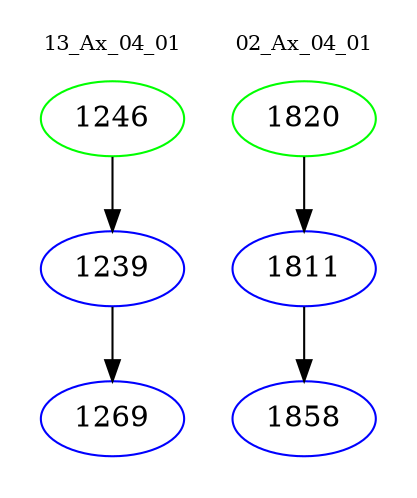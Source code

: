 digraph{
subgraph cluster_0 {
color = white
label = "13_Ax_04_01";
fontsize=10;
T0_1246 [label="1246", color="green"]
T0_1246 -> T0_1239 [color="black"]
T0_1239 [label="1239", color="blue"]
T0_1239 -> T0_1269 [color="black"]
T0_1269 [label="1269", color="blue"]
}
subgraph cluster_1 {
color = white
label = "02_Ax_04_01";
fontsize=10;
T1_1820 [label="1820", color="green"]
T1_1820 -> T1_1811 [color="black"]
T1_1811 [label="1811", color="blue"]
T1_1811 -> T1_1858 [color="black"]
T1_1858 [label="1858", color="blue"]
}
}
